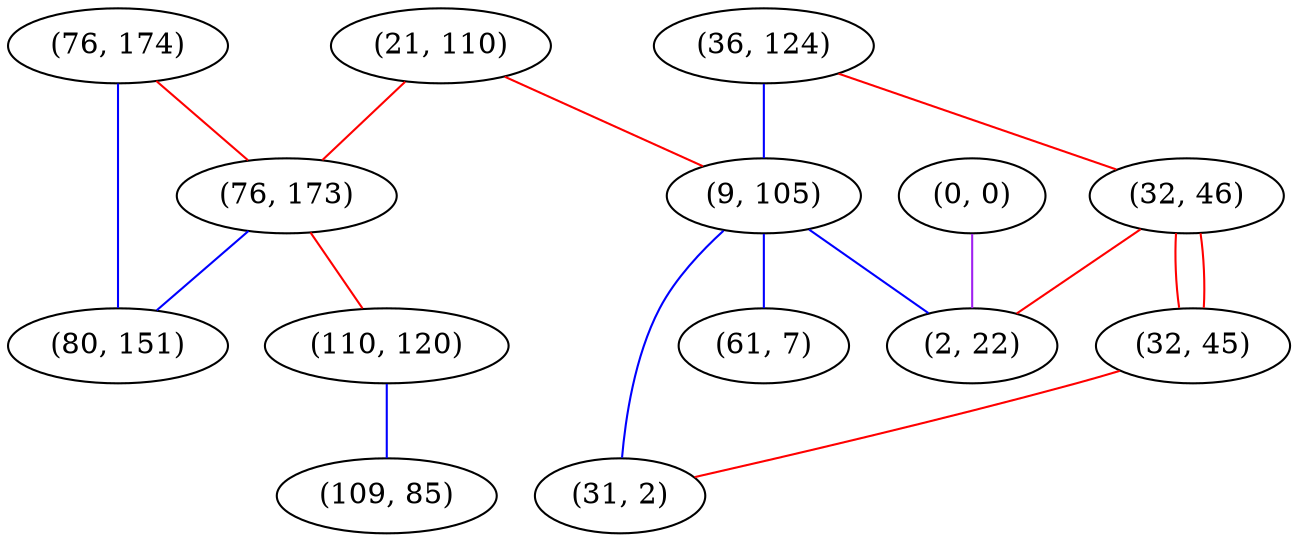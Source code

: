 graph "" {
"(21, 110)";
"(36, 124)";
"(76, 174)";
"(76, 173)";
"(32, 46)";
"(32, 45)";
"(9, 105)";
"(0, 0)";
"(110, 120)";
"(2, 22)";
"(80, 151)";
"(31, 2)";
"(109, 85)";
"(61, 7)";
"(21, 110)" -- "(76, 173)"  [color=red, key=0, weight=1];
"(21, 110)" -- "(9, 105)"  [color=red, key=0, weight=1];
"(36, 124)" -- "(32, 46)"  [color=red, key=0, weight=1];
"(36, 124)" -- "(9, 105)"  [color=blue, key=0, weight=3];
"(76, 174)" -- "(76, 173)"  [color=red, key=0, weight=1];
"(76, 174)" -- "(80, 151)"  [color=blue, key=0, weight=3];
"(76, 173)" -- "(80, 151)"  [color=blue, key=0, weight=3];
"(76, 173)" -- "(110, 120)"  [color=red, key=0, weight=1];
"(32, 46)" -- "(2, 22)"  [color=red, key=0, weight=1];
"(32, 46)" -- "(32, 45)"  [color=red, key=0, weight=1];
"(32, 46)" -- "(32, 45)"  [color=red, key=1, weight=1];
"(32, 45)" -- "(31, 2)"  [color=red, key=0, weight=1];
"(9, 105)" -- "(2, 22)"  [color=blue, key=0, weight=3];
"(9, 105)" -- "(61, 7)"  [color=blue, key=0, weight=3];
"(9, 105)" -- "(31, 2)"  [color=blue, key=0, weight=3];
"(0, 0)" -- "(2, 22)"  [color=purple, key=0, weight=4];
"(110, 120)" -- "(109, 85)"  [color=blue, key=0, weight=3];
}
